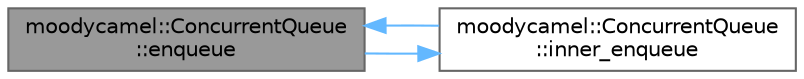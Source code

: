 digraph "moodycamel::ConcurrentQueue::enqueue"
{
 // INTERACTIVE_SVG=YES
 // LATEX_PDF_SIZE
  bgcolor="transparent";
  edge [fontname=Helvetica,fontsize=10,labelfontname=Helvetica,labelfontsize=10];
  node [fontname=Helvetica,fontsize=10,shape=box,height=0.2,width=0.4];
  rankdir="LR";
  Node1 [id="Node000001",label="moodycamel::ConcurrentQueue\l::enqueue",height=0.2,width=0.4,color="gray40", fillcolor="grey60", style="filled", fontcolor="black",tooltip=" "];
  Node1 -> Node2 [id="edge1_Node000001_Node000002",color="steelblue1",style="solid",tooltip=" "];
  Node2 [id="Node000002",label="moodycamel::ConcurrentQueue\l::inner_enqueue",height=0.2,width=0.4,color="grey40", fillcolor="white", style="filled",URL="$d8/dc8/classmoodycamel_1_1ConcurrentQueue.html#af6549d05e1d7a8ce20145618e2c18e92",tooltip=" "];
  Node2 -> Node1 [id="edge2_Node000002_Node000001",color="steelblue1",style="solid",tooltip=" "];
}
